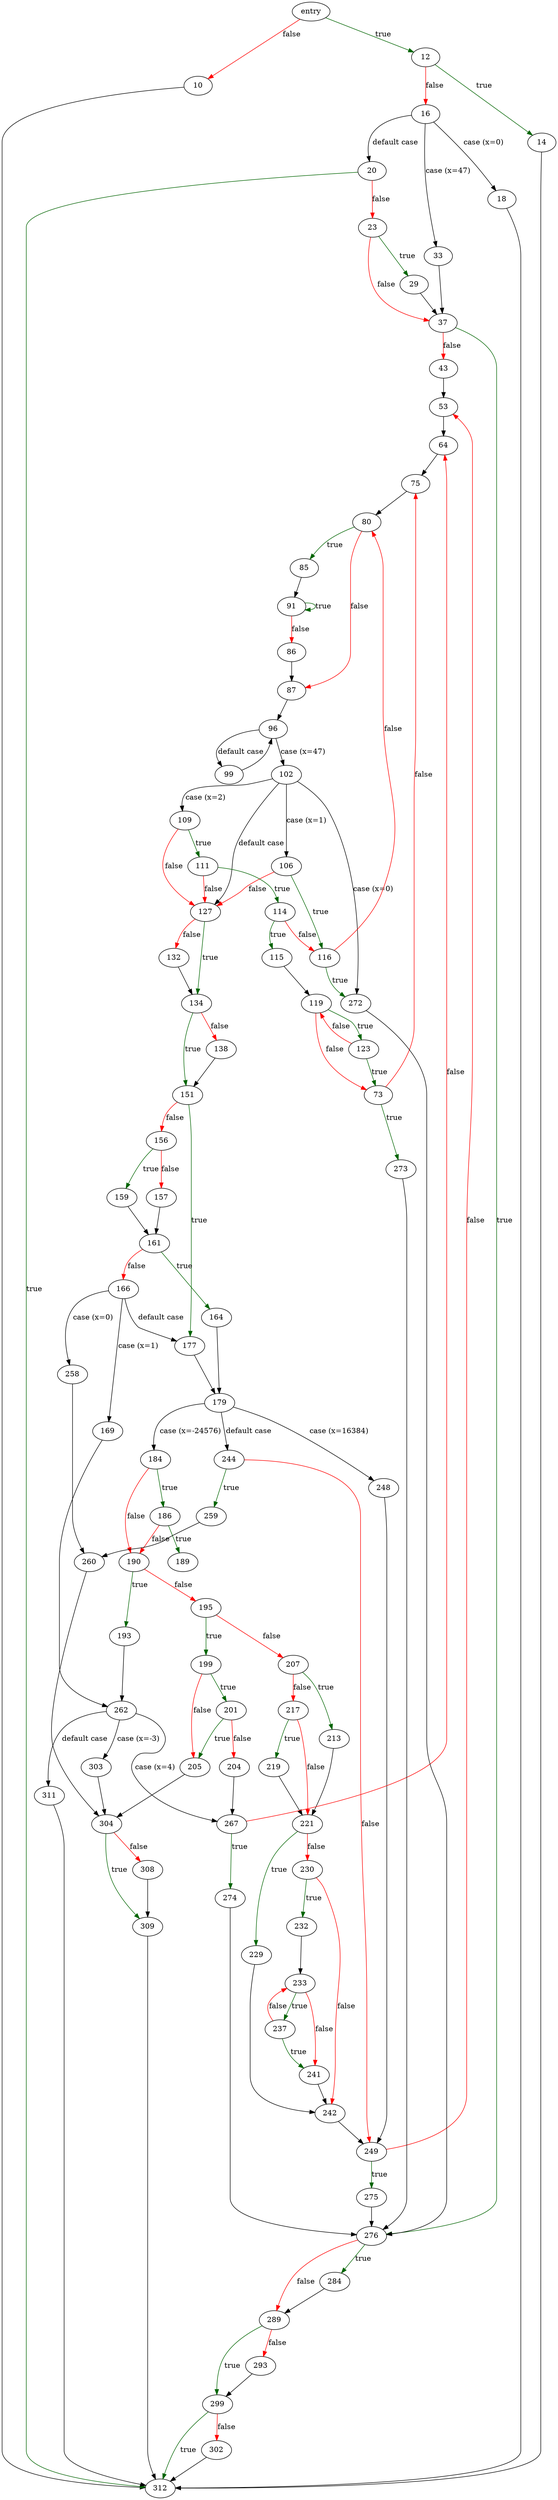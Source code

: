 digraph "canonicalize_filename_mode" {
	// Node definitions.
	2 [label=entry];
	10;
	12;
	14;
	16;
	18;
	20;
	23;
	29;
	33;
	37;
	43;
	53;
	64;
	73;
	75;
	80;
	85;
	86;
	87;
	91;
	96;
	99;
	102;
	106;
	109;
	111;
	114;
	115;
	116;
	119;
	123;
	127;
	132;
	134;
	138;
	151;
	156;
	157;
	159;
	161;
	164;
	166;
	169;
	177;
	179;
	184;
	186;
	189;
	190;
	193;
	195;
	199;
	201;
	204;
	205;
	207;
	213;
	217;
	219;
	221;
	229;
	230;
	232;
	233;
	237;
	241;
	242;
	244;
	248;
	249;
	258;
	259;
	260;
	262;
	267;
	272;
	273;
	274;
	275;
	276;
	284;
	289;
	293;
	299;
	302;
	303;
	304;
	308;
	309;
	311;
	312;

	// Edge definitions.
	2 -> 10 [
		color=red
		label=false
	];
	2 -> 12 [
		color=darkgreen
		label=true
	];
	10 -> 312;
	12 -> 14 [
		color=darkgreen
		label=true
	];
	12 -> 16 [
		color=red
		label=false
	];
	14 -> 312;
	16 -> 18 [label="case (x=0)"];
	16 -> 20 [label="default case"];
	16 -> 33 [label="case (x=47)"];
	18 -> 312;
	20 -> 23 [
		color=red
		label=false
	];
	20 -> 312 [
		color=darkgreen
		label=true
	];
	23 -> 29 [
		color=darkgreen
		label=true
	];
	23 -> 37 [
		color=red
		label=false
	];
	29 -> 37;
	33 -> 37;
	37 -> 43 [
		color=red
		label=false
	];
	37 -> 276 [
		color=darkgreen
		label=true
	];
	43 -> 53;
	53 -> 64;
	64 -> 75;
	73 -> 75 [
		color=red
		label=false
	];
	73 -> 273 [
		color=darkgreen
		label=true
	];
	75 -> 80;
	80 -> 85 [
		color=darkgreen
		label=true
	];
	80 -> 87 [
		color=red
		label=false
	];
	85 -> 91;
	86 -> 87;
	87 -> 96;
	91 -> 86 [
		color=red
		label=false
	];
	91 -> 91 [
		color=darkgreen
		label=true
	];
	96 -> 99 [label="default case"];
	96 -> 102 [label="case (x=47)"];
	99 -> 96;
	102 -> 106 [label="case (x=1)"];
	102 -> 109 [label="case (x=2)"];
	102 -> 127 [label="default case"];
	102 -> 272 [label="case (x=0)"];
	106 -> 116 [
		color=darkgreen
		label=true
	];
	106 -> 127 [
		color=red
		label=false
	];
	109 -> 111 [
		color=darkgreen
		label=true
	];
	109 -> 127 [
		color=red
		label=false
	];
	111 -> 114 [
		color=darkgreen
		label=true
	];
	111 -> 127 [
		color=red
		label=false
	];
	114 -> 115 [
		color=darkgreen
		label=true
	];
	114 -> 116 [
		color=red
		label=false
	];
	115 -> 119;
	116 -> 80 [
		color=red
		label=false
	];
	116 -> 272 [
		color=darkgreen
		label=true
	];
	119 -> 73 [
		color=red
		label=false
	];
	119 -> 123 [
		color=darkgreen
		label=true
	];
	123 -> 73 [
		color=darkgreen
		label=true
	];
	123 -> 119 [
		color=red
		label=false
	];
	127 -> 132 [
		color=red
		label=false
	];
	127 -> 134 [
		color=darkgreen
		label=true
	];
	132 -> 134;
	134 -> 138 [
		color=red
		label=false
	];
	134 -> 151 [
		color=darkgreen
		label=true
	];
	138 -> 151;
	151 -> 156 [
		color=red
		label=false
	];
	151 -> 177 [
		color=darkgreen
		label=true
	];
	156 -> 157 [
		color=red
		label=false
	];
	156 -> 159 [
		color=darkgreen
		label=true
	];
	157 -> 161;
	159 -> 161;
	161 -> 164 [
		color=darkgreen
		label=true
	];
	161 -> 166 [
		color=red
		label=false
	];
	164 -> 179;
	166 -> 169 [label="case (x=1)"];
	166 -> 177 [label="default case"];
	166 -> 258 [label="case (x=0)"];
	169 -> 262;
	177 -> 179;
	179 -> 184 [label="case (x=-24576)"];
	179 -> 244 [label="default case"];
	179 -> 248 [label="case (x=16384)"];
	184 -> 186 [
		color=darkgreen
		label=true
	];
	184 -> 190 [
		color=red
		label=false
	];
	186 -> 189 [
		color=darkgreen
		label=true
	];
	186 -> 190 [
		color=red
		label=false
	];
	190 -> 193 [
		color=darkgreen
		label=true
	];
	190 -> 195 [
		color=red
		label=false
	];
	193 -> 262;
	195 -> 199 [
		color=darkgreen
		label=true
	];
	195 -> 207 [
		color=red
		label=false
	];
	199 -> 201 [
		color=darkgreen
		label=true
	];
	199 -> 205 [
		color=red
		label=false
	];
	201 -> 204 [
		color=red
		label=false
	];
	201 -> 205 [
		color=darkgreen
		label=true
	];
	204 -> 267;
	205 -> 304;
	207 -> 213 [
		color=darkgreen
		label=true
	];
	207 -> 217 [
		color=red
		label=false
	];
	213 -> 221;
	217 -> 219 [
		color=darkgreen
		label=true
	];
	217 -> 221 [
		color=red
		label=false
	];
	219 -> 221;
	221 -> 229 [
		color=darkgreen
		label=true
	];
	221 -> 230 [
		color=red
		label=false
	];
	229 -> 242;
	230 -> 232 [
		color=darkgreen
		label=true
	];
	230 -> 242 [
		color=red
		label=false
	];
	232 -> 233;
	233 -> 237 [
		color=darkgreen
		label=true
	];
	233 -> 241 [
		color=red
		label=false
	];
	237 -> 233 [
		color=red
		label=false
	];
	237 -> 241 [
		color=darkgreen
		label=true
	];
	241 -> 242;
	242 -> 249;
	244 -> 249 [
		color=red
		label=false
	];
	244 -> 259 [
		color=darkgreen
		label=true
	];
	248 -> 249;
	249 -> 53 [
		color=red
		label=false
	];
	249 -> 275 [
		color=darkgreen
		label=true
	];
	258 -> 260;
	259 -> 260;
	260 -> 304;
	262 -> 267 [label="case (x=4)"];
	262 -> 303 [label="case (x=-3)"];
	262 -> 311 [label="default case"];
	267 -> 64 [
		color=red
		label=false
	];
	267 -> 274 [
		color=darkgreen
		label=true
	];
	272 -> 276;
	273 -> 276;
	274 -> 276;
	275 -> 276;
	276 -> 284 [
		color=darkgreen
		label=true
	];
	276 -> 289 [
		color=red
		label=false
	];
	284 -> 289;
	289 -> 293 [
		color=red
		label=false
	];
	289 -> 299 [
		color=darkgreen
		label=true
	];
	293 -> 299;
	299 -> 302 [
		color=red
		label=false
	];
	299 -> 312 [
		color=darkgreen
		label=true
	];
	302 -> 312;
	303 -> 304;
	304 -> 308 [
		color=red
		label=false
	];
	304 -> 309 [
		color=darkgreen
		label=true
	];
	308 -> 309;
	309 -> 312;
	311 -> 312;
}